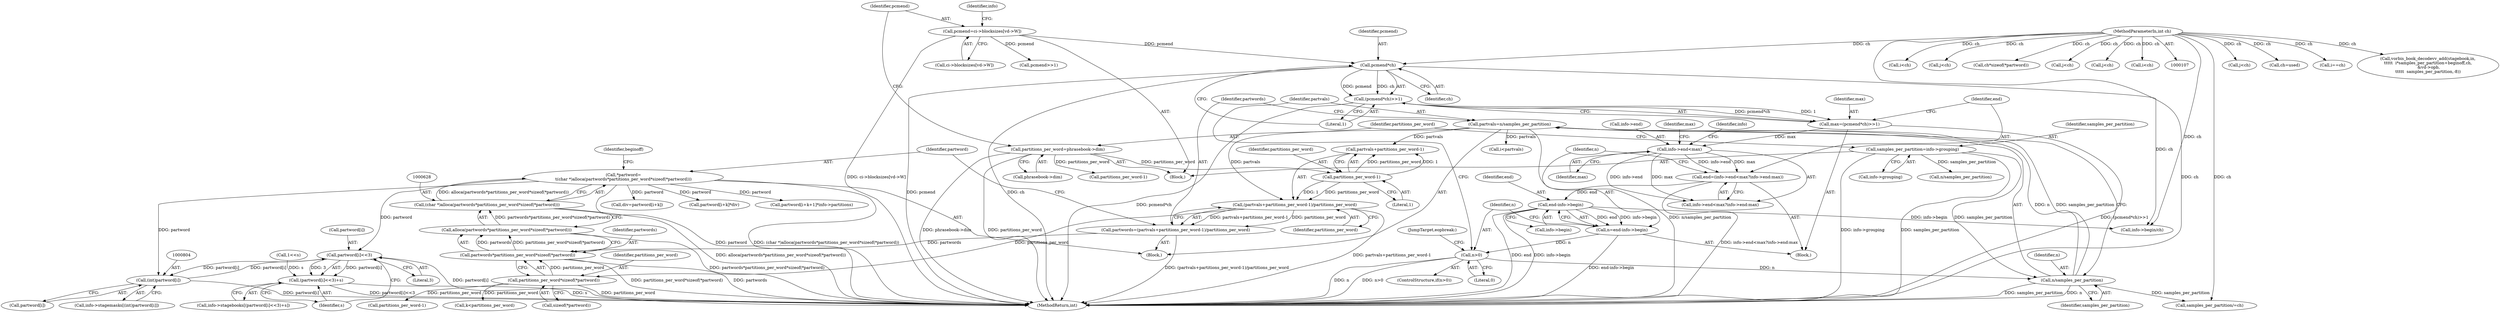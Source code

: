 digraph "0_Android_659030a2e80c38fb8da0a4eb68695349eec6778b@pointer" {
"1000824" [label="(Call,partword[i]<<3)"];
"1000803" [label="(Call,(int)partword[i])"];
"1000625" [label="(Call,*partword=\n\t(char *)alloca(partwords*partitions_per_word*sizeof(*partword)))"];
"1000627" [label="(Call,(char *)alloca(partwords*partitions_per_word*sizeof(*partword)))"];
"1000629" [label="(Call,alloca(partwords*partitions_per_word*sizeof(*partword)))"];
"1000630" [label="(Call,partwords*partitions_per_word*sizeof(*partword))"];
"1000615" [label="(Call,partwords=(partvals+partitions_per_word-1)/partitions_per_word)"];
"1000617" [label="(Call,(partvals+partitions_per_word-1)/partitions_per_word)"];
"1000609" [label="(Call,partvals=n/samples_per_partition)"];
"1000611" [label="(Call,n/samples_per_partition)"];
"1000604" [label="(Call,n>0)"];
"1000596" [label="(Call,n=end-info->begin)"];
"1000598" [label="(Call,end-info->begin)"];
"1000583" [label="(Call,end=(info->end<max?info->end:max))"];
"1000586" [label="(Call,info->end<max)"];
"1000575" [label="(Call,max=(pcmend*ch)>>1)"];
"1000577" [label="(Call,(pcmend*ch)>>1)"];
"1000578" [label="(Call,pcmend*ch)"];
"1000155" [label="(Call,pcmend=ci->blocksizes[vd->W])"];
"1000112" [label="(MethodParameterIn,int ch)"];
"1000143" [label="(Call,samples_per_partition=info->grouping)"];
"1000620" [label="(Call,partitions_per_word-1)"];
"1000149" [label="(Call,partitions_per_word=phrasebook->dim)"];
"1000632" [label="(Call,partitions_per_word*sizeof(*partword))"];
"1000824" [label="(Call,partword[i]<<3)"];
"1000823" [label="(Call,(partword[i]<<3)+s)"];
"1000600" [label="(Call,info->begin)"];
"1000592" [label="(Identifier,info)"];
"1000573" [label="(Block,)"];
"1000609" [label="(Call,partvals=n/samples_per_partition)"];
"1000615" [label="(Call,partwords=(partvals+partitions_per_word-1)/partitions_per_word)"];
"1000155" [label="(Call,pcmend=ci->blocksizes[vd->W])"];
"1000605" [label="(Identifier,n)"];
"1000630" [label="(Call,partwords*partitions_per_word*sizeof(*partword))"];
"1000808" [label="(Call,1<<s)"];
"1000819" [label="(Call,info->stagebooks[(partword[i]<<3)+s])"];
"1000625" [label="(Call,*partword=\n\t(char *)alloca(partwords*partitions_per_word*sizeof(*partword)))"];
"1000584" [label="(Identifier,end)"];
"1000354" [label="(Call,j<ch)"];
"1000631" [label="(Identifier,partwords)"];
"1000240" [label="(Call,ch=used)"];
"1000621" [label="(Identifier,partitions_per_word)"];
"1000632" [label="(Call,partitions_per_word*sizeof(*partword))"];
"1000613" [label="(Identifier,samples_per_partition)"];
"1000167" [label="(Identifier,info)"];
"1000157" [label="(Call,ci->blocksizes[vd->W])"];
"1000660" [label="(Call,i==ch)"];
"1000579" [label="(Identifier,pcmend)"];
"1000581" [label="(Literal,1)"];
"1000832" [label="(Call,vorbis_book_decodevv_add(stagebook,in,\n\t\t\t\t\t  i*samples_per_partition+beginoff,ch,\n &vd->opb,\n\t\t\t\t\t  samples_per_partition,-8))"];
"1000618" [label="(Call,partvals+partitions_per_word-1)"];
"1000633" [label="(Identifier,partitions_per_word)"];
"1000617" [label="(Call,(partvals+partitions_per_word-1)/partitions_per_word)"];
"1000599" [label="(Identifier,end)"];
"1000113" [label="(Block,)"];
"1000612" [label="(Identifier,n)"];
"1000622" [label="(Literal,1)"];
"1000578" [label="(Call,pcmend*ch)"];
"1000699" [label="(Call,partitions_per_word-1)"];
"1000823" [label="(Call,(partword[i]<<3)+s)"];
"1000590" [label="(Identifier,max)"];
"1000854" [label="(MethodReturn,int)"];
"1000629" [label="(Call,alloca(partwords*partitions_per_word*sizeof(*partword)))"];
"1000150" [label="(Identifier,partitions_per_word)"];
"1000756" [label="(Call,div=partword[i+k])"];
"1000597" [label="(Identifier,n)"];
"1000606" [label="(Literal,0)"];
"1000786" [label="(Call,k<partitions_per_word)"];
"1000585" [label="(Call,info->end<max?info->end:max)"];
"1000649" [label="(Call,i<ch)"];
"1000474" [label="(Call,j<ch)"];
"1000774" [label="(Call,partword[i+k]*div)"];
"1000824" [label="(Call,partword[i]<<3)"];
"1000616" [label="(Identifier,partwords)"];
"1000577" [label="(Call,(pcmend*ch)>>1)"];
"1000610" [label="(Identifier,partvals)"];
"1000604" [label="(Call,n>0)"];
"1000206" [label="(Call,n/samples_per_partition)"];
"1000583" [label="(Call,end=(info->end<max?info->end:max))"];
"1000803" [label="(Call,(int)partword[i])"];
"1000825" [label="(Call,partword[i])"];
"1000575" [label="(Call,max=(pcmend*ch)>>1)"];
"1000805" [label="(Call,partword[i])"];
"1000145" [label="(Call,info->grouping)"];
"1000252" [label="(Call,ch*sizeof(*partword))"];
"1000620" [label="(Call,partitions_per_word-1)"];
"1000634" [label="(Call,sizeof(*partword))"];
"1000215" [label="(Call,partitions_per_word-1)"];
"1000586" [label="(Call,info->end<max)"];
"1000639" [label="(Identifier,beginoff)"];
"1000640" [label="(Call,info->begin/ch)"];
"1000665" [label="(Call,samples_per_partition/=ch)"];
"1000623" [label="(Identifier,partitions_per_word)"];
"1000580" [label="(Identifier,ch)"];
"1000391" [label="(Call,j<ch)"];
"1000828" [label="(Literal,3)"];
"1000598" [label="(Call,end-info->begin)"];
"1000587" [label="(Call,info->end)"];
"1000261" [label="(Call,j<ch)"];
"1000112" [label="(MethodParameterIn,int ch)"];
"1000603" [label="(ControlStructure,if(n>0))"];
"1000149" [label="(Call,partitions_per_word=phrasebook->dim)"];
"1000174" [label="(Call,pcmend>>1)"];
"1000829" [label="(Identifier,s)"];
"1000627" [label="(Call,(char *)alloca(partwords*partitions_per_word*sizeof(*partword)))"];
"1000799" [label="(Call,info->stagemasks[(int)partword[i]])"];
"1000720" [label="(Call,partword[i+k+1]*info->partitions)"];
"1000607" [label="(Block,)"];
"1000684" [label="(Call,i<partvals)"];
"1000851" [label="(JumpTarget,eopbreak:)"];
"1000151" [label="(Call,phrasebook->dim)"];
"1000594" [label="(Identifier,max)"];
"1000144" [label="(Identifier,samples_per_partition)"];
"1000143" [label="(Call,samples_per_partition=info->grouping)"];
"1000596" [label="(Call,n=end-info->begin)"];
"1000156" [label="(Identifier,pcmend)"];
"1000223" [label="(Call,i<ch)"];
"1000576" [label="(Identifier,max)"];
"1000626" [label="(Identifier,partword)"];
"1000611" [label="(Call,n/samples_per_partition)"];
"1000824" -> "1000823"  [label="AST: "];
"1000824" -> "1000828"  [label="CFG: "];
"1000825" -> "1000824"  [label="AST: "];
"1000828" -> "1000824"  [label="AST: "];
"1000829" -> "1000824"  [label="CFG: "];
"1000824" -> "1000854"  [label="DDG: partword[i]"];
"1000824" -> "1000803"  [label="DDG: partword[i]"];
"1000824" -> "1000823"  [label="DDG: partword[i]"];
"1000824" -> "1000823"  [label="DDG: 3"];
"1000803" -> "1000824"  [label="DDG: partword[i]"];
"1000625" -> "1000824"  [label="DDG: partword"];
"1000803" -> "1000799"  [label="AST: "];
"1000803" -> "1000805"  [label="CFG: "];
"1000804" -> "1000803"  [label="AST: "];
"1000805" -> "1000803"  [label="AST: "];
"1000799" -> "1000803"  [label="CFG: "];
"1000803" -> "1000854"  [label="DDG: partword[i]"];
"1000625" -> "1000803"  [label="DDG: partword"];
"1000625" -> "1000607"  [label="AST: "];
"1000625" -> "1000627"  [label="CFG: "];
"1000626" -> "1000625"  [label="AST: "];
"1000627" -> "1000625"  [label="AST: "];
"1000639" -> "1000625"  [label="CFG: "];
"1000625" -> "1000854"  [label="DDG: partword"];
"1000625" -> "1000854"  [label="DDG: (char *)alloca(partwords*partitions_per_word*sizeof(*partword))"];
"1000627" -> "1000625"  [label="DDG: alloca(partwords*partitions_per_word*sizeof(*partword))"];
"1000625" -> "1000720"  [label="DDG: partword"];
"1000625" -> "1000756"  [label="DDG: partword"];
"1000625" -> "1000774"  [label="DDG: partword"];
"1000627" -> "1000629"  [label="CFG: "];
"1000628" -> "1000627"  [label="AST: "];
"1000629" -> "1000627"  [label="AST: "];
"1000627" -> "1000854"  [label="DDG: alloca(partwords*partitions_per_word*sizeof(*partword))"];
"1000629" -> "1000627"  [label="DDG: partwords*partitions_per_word*sizeof(*partword)"];
"1000629" -> "1000630"  [label="CFG: "];
"1000630" -> "1000629"  [label="AST: "];
"1000629" -> "1000854"  [label="DDG: partwords*partitions_per_word*sizeof(*partword)"];
"1000630" -> "1000629"  [label="DDG: partwords"];
"1000630" -> "1000629"  [label="DDG: partitions_per_word*sizeof(*partword)"];
"1000630" -> "1000632"  [label="CFG: "];
"1000631" -> "1000630"  [label="AST: "];
"1000632" -> "1000630"  [label="AST: "];
"1000630" -> "1000854"  [label="DDG: partitions_per_word*sizeof(*partword)"];
"1000630" -> "1000854"  [label="DDG: partwords"];
"1000615" -> "1000630"  [label="DDG: partwords"];
"1000632" -> "1000630"  [label="DDG: partitions_per_word"];
"1000615" -> "1000607"  [label="AST: "];
"1000615" -> "1000617"  [label="CFG: "];
"1000616" -> "1000615"  [label="AST: "];
"1000617" -> "1000615"  [label="AST: "];
"1000626" -> "1000615"  [label="CFG: "];
"1000615" -> "1000854"  [label="DDG: (partvals+partitions_per_word-1)/partitions_per_word"];
"1000617" -> "1000615"  [label="DDG: partvals+partitions_per_word-1"];
"1000617" -> "1000615"  [label="DDG: partitions_per_word"];
"1000617" -> "1000623"  [label="CFG: "];
"1000618" -> "1000617"  [label="AST: "];
"1000623" -> "1000617"  [label="AST: "];
"1000617" -> "1000854"  [label="DDG: partvals+partitions_per_word-1"];
"1000609" -> "1000617"  [label="DDG: partvals"];
"1000620" -> "1000617"  [label="DDG: partitions_per_word"];
"1000620" -> "1000617"  [label="DDG: 1"];
"1000617" -> "1000632"  [label="DDG: partitions_per_word"];
"1000609" -> "1000607"  [label="AST: "];
"1000609" -> "1000611"  [label="CFG: "];
"1000610" -> "1000609"  [label="AST: "];
"1000611" -> "1000609"  [label="AST: "];
"1000616" -> "1000609"  [label="CFG: "];
"1000609" -> "1000854"  [label="DDG: n/samples_per_partition"];
"1000611" -> "1000609"  [label="DDG: n"];
"1000611" -> "1000609"  [label="DDG: samples_per_partition"];
"1000609" -> "1000618"  [label="DDG: partvals"];
"1000609" -> "1000684"  [label="DDG: partvals"];
"1000611" -> "1000613"  [label="CFG: "];
"1000612" -> "1000611"  [label="AST: "];
"1000613" -> "1000611"  [label="AST: "];
"1000611" -> "1000854"  [label="DDG: samples_per_partition"];
"1000611" -> "1000854"  [label="DDG: n"];
"1000604" -> "1000611"  [label="DDG: n"];
"1000143" -> "1000611"  [label="DDG: samples_per_partition"];
"1000611" -> "1000665"  [label="DDG: samples_per_partition"];
"1000604" -> "1000603"  [label="AST: "];
"1000604" -> "1000606"  [label="CFG: "];
"1000605" -> "1000604"  [label="AST: "];
"1000606" -> "1000604"  [label="AST: "];
"1000610" -> "1000604"  [label="CFG: "];
"1000851" -> "1000604"  [label="CFG: "];
"1000604" -> "1000854"  [label="DDG: n>0"];
"1000604" -> "1000854"  [label="DDG: n"];
"1000596" -> "1000604"  [label="DDG: n"];
"1000596" -> "1000573"  [label="AST: "];
"1000596" -> "1000598"  [label="CFG: "];
"1000597" -> "1000596"  [label="AST: "];
"1000598" -> "1000596"  [label="AST: "];
"1000605" -> "1000596"  [label="CFG: "];
"1000596" -> "1000854"  [label="DDG: end-info->begin"];
"1000598" -> "1000596"  [label="DDG: end"];
"1000598" -> "1000596"  [label="DDG: info->begin"];
"1000598" -> "1000600"  [label="CFG: "];
"1000599" -> "1000598"  [label="AST: "];
"1000600" -> "1000598"  [label="AST: "];
"1000598" -> "1000854"  [label="DDG: end"];
"1000598" -> "1000854"  [label="DDG: info->begin"];
"1000583" -> "1000598"  [label="DDG: end"];
"1000598" -> "1000640"  [label="DDG: info->begin"];
"1000583" -> "1000573"  [label="AST: "];
"1000583" -> "1000585"  [label="CFG: "];
"1000584" -> "1000583"  [label="AST: "];
"1000585" -> "1000583"  [label="AST: "];
"1000597" -> "1000583"  [label="CFG: "];
"1000583" -> "1000854"  [label="DDG: info->end<max?info->end:max"];
"1000586" -> "1000583"  [label="DDG: info->end"];
"1000586" -> "1000583"  [label="DDG: max"];
"1000586" -> "1000585"  [label="AST: "];
"1000586" -> "1000590"  [label="CFG: "];
"1000587" -> "1000586"  [label="AST: "];
"1000590" -> "1000586"  [label="AST: "];
"1000592" -> "1000586"  [label="CFG: "];
"1000594" -> "1000586"  [label="CFG: "];
"1000575" -> "1000586"  [label="DDG: max"];
"1000586" -> "1000585"  [label="DDG: info->end"];
"1000586" -> "1000585"  [label="DDG: max"];
"1000575" -> "1000573"  [label="AST: "];
"1000575" -> "1000577"  [label="CFG: "];
"1000576" -> "1000575"  [label="AST: "];
"1000577" -> "1000575"  [label="AST: "];
"1000584" -> "1000575"  [label="CFG: "];
"1000575" -> "1000854"  [label="DDG: (pcmend*ch)>>1"];
"1000577" -> "1000575"  [label="DDG: pcmend*ch"];
"1000577" -> "1000575"  [label="DDG: 1"];
"1000577" -> "1000581"  [label="CFG: "];
"1000578" -> "1000577"  [label="AST: "];
"1000581" -> "1000577"  [label="AST: "];
"1000577" -> "1000854"  [label="DDG: pcmend*ch"];
"1000578" -> "1000577"  [label="DDG: pcmend"];
"1000578" -> "1000577"  [label="DDG: ch"];
"1000578" -> "1000580"  [label="CFG: "];
"1000579" -> "1000578"  [label="AST: "];
"1000580" -> "1000578"  [label="AST: "];
"1000581" -> "1000578"  [label="CFG: "];
"1000578" -> "1000854"  [label="DDG: pcmend"];
"1000578" -> "1000854"  [label="DDG: ch"];
"1000155" -> "1000578"  [label="DDG: pcmend"];
"1000112" -> "1000578"  [label="DDG: ch"];
"1000578" -> "1000640"  [label="DDG: ch"];
"1000155" -> "1000113"  [label="AST: "];
"1000155" -> "1000157"  [label="CFG: "];
"1000156" -> "1000155"  [label="AST: "];
"1000157" -> "1000155"  [label="AST: "];
"1000167" -> "1000155"  [label="CFG: "];
"1000155" -> "1000854"  [label="DDG: ci->blocksizes[vd->W]"];
"1000155" -> "1000174"  [label="DDG: pcmend"];
"1000112" -> "1000107"  [label="AST: "];
"1000112" -> "1000854"  [label="DDG: ch"];
"1000112" -> "1000223"  [label="DDG: ch"];
"1000112" -> "1000240"  [label="DDG: ch"];
"1000112" -> "1000252"  [label="DDG: ch"];
"1000112" -> "1000261"  [label="DDG: ch"];
"1000112" -> "1000354"  [label="DDG: ch"];
"1000112" -> "1000391"  [label="DDG: ch"];
"1000112" -> "1000474"  [label="DDG: ch"];
"1000112" -> "1000640"  [label="DDG: ch"];
"1000112" -> "1000649"  [label="DDG: ch"];
"1000112" -> "1000660"  [label="DDG: ch"];
"1000112" -> "1000665"  [label="DDG: ch"];
"1000112" -> "1000832"  [label="DDG: ch"];
"1000143" -> "1000113"  [label="AST: "];
"1000143" -> "1000145"  [label="CFG: "];
"1000144" -> "1000143"  [label="AST: "];
"1000145" -> "1000143"  [label="AST: "];
"1000150" -> "1000143"  [label="CFG: "];
"1000143" -> "1000854"  [label="DDG: samples_per_partition"];
"1000143" -> "1000854"  [label="DDG: info->grouping"];
"1000143" -> "1000206"  [label="DDG: samples_per_partition"];
"1000620" -> "1000618"  [label="AST: "];
"1000620" -> "1000622"  [label="CFG: "];
"1000621" -> "1000620"  [label="AST: "];
"1000622" -> "1000620"  [label="AST: "];
"1000618" -> "1000620"  [label="CFG: "];
"1000620" -> "1000618"  [label="DDG: partitions_per_word"];
"1000620" -> "1000618"  [label="DDG: 1"];
"1000149" -> "1000620"  [label="DDG: partitions_per_word"];
"1000149" -> "1000113"  [label="AST: "];
"1000149" -> "1000151"  [label="CFG: "];
"1000150" -> "1000149"  [label="AST: "];
"1000151" -> "1000149"  [label="AST: "];
"1000156" -> "1000149"  [label="CFG: "];
"1000149" -> "1000854"  [label="DDG: phrasebook->dim"];
"1000149" -> "1000854"  [label="DDG: partitions_per_word"];
"1000149" -> "1000215"  [label="DDG: partitions_per_word"];
"1000632" -> "1000634"  [label="CFG: "];
"1000633" -> "1000632"  [label="AST: "];
"1000634" -> "1000632"  [label="AST: "];
"1000632" -> "1000854"  [label="DDG: partitions_per_word"];
"1000632" -> "1000699"  [label="DDG: partitions_per_word"];
"1000632" -> "1000786"  [label="DDG: partitions_per_word"];
"1000823" -> "1000819"  [label="AST: "];
"1000823" -> "1000829"  [label="CFG: "];
"1000829" -> "1000823"  [label="AST: "];
"1000819" -> "1000823"  [label="CFG: "];
"1000823" -> "1000854"  [label="DDG: s"];
"1000823" -> "1000854"  [label="DDG: partword[i]<<3"];
"1000808" -> "1000823"  [label="DDG: s"];
}
